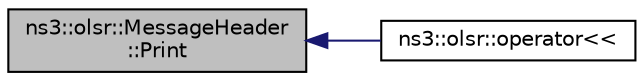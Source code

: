digraph "ns3::olsr::MessageHeader::Print"
{
  edge [fontname="Helvetica",fontsize="10",labelfontname="Helvetica",labelfontsize="10"];
  node [fontname="Helvetica",fontsize="10",shape=record];
  rankdir="LR";
  Node1 [label="ns3::olsr::MessageHeader\l::Print",height=0.2,width=0.4,color="black", fillcolor="grey75", style="filled", fontcolor="black"];
  Node1 -> Node2 [dir="back",color="midnightblue",fontsize="10",style="solid"];
  Node2 [label="ns3::olsr::operator\<\<",height=0.2,width=0.4,color="black", fillcolor="white", style="filled",URL="$d0/dc2/namespacens3_1_1olsr.html#ac6b1343516e83c29a4139d7d8fb65eea"];
}
